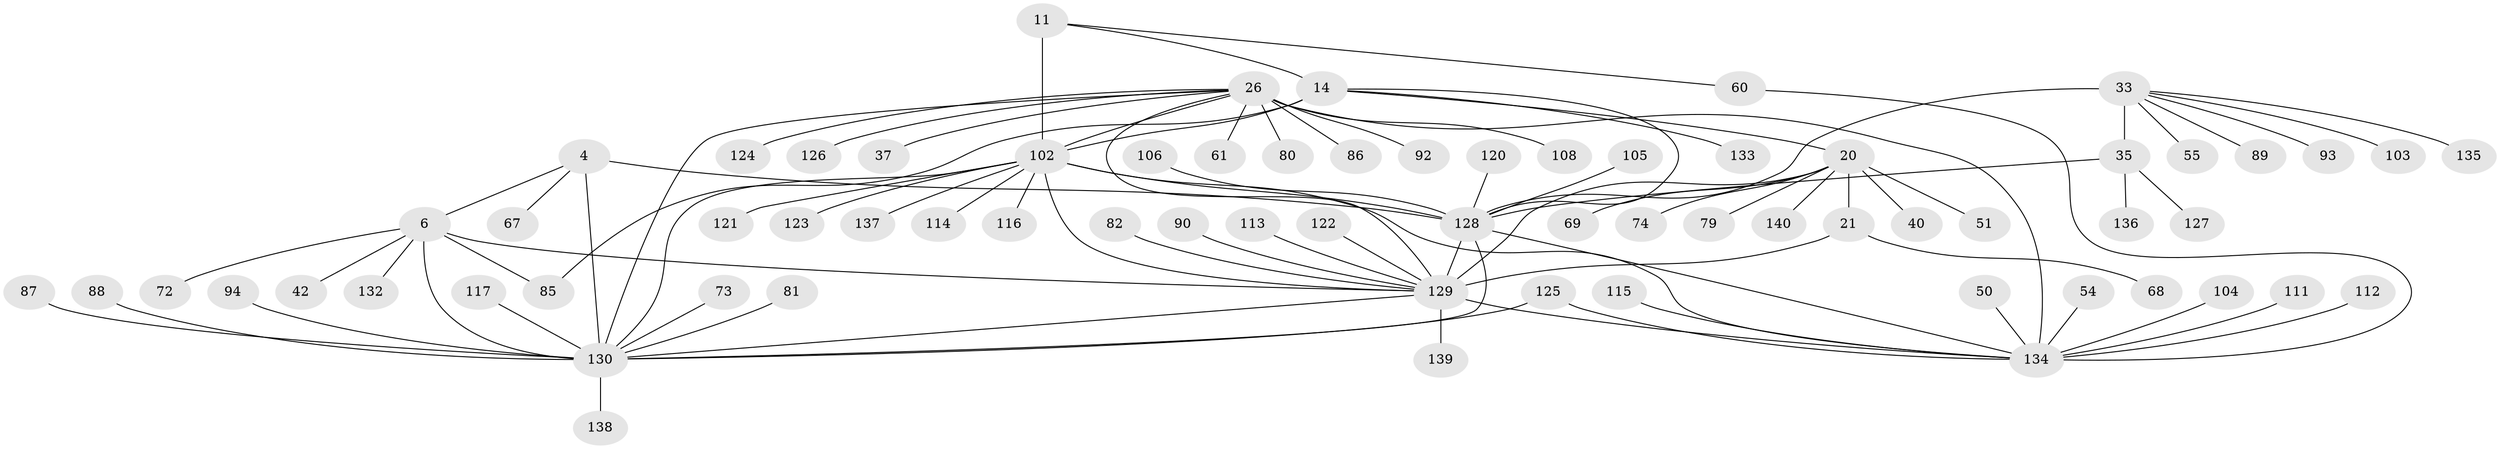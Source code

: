 // original degree distribution, {7: 0.05714285714285714, 13: 0.007142857142857143, 11: 0.02142857142857143, 10: 0.05714285714285714, 14: 0.02142857142857143, 15: 0.007142857142857143, 6: 0.014285714285714285, 9: 0.05, 12: 0.007142857142857143, 8: 0.007142857142857143, 1: 0.5785714285714286, 2: 0.16428571428571428, 3: 0.007142857142857143}
// Generated by graph-tools (version 1.1) at 2025/58/03/04/25 21:58:04]
// undirected, 70 vertices, 88 edges
graph export_dot {
graph [start="1"]
  node [color=gray90,style=filled];
  4 [super="+1"];
  6 [super="+5"];
  11 [super="+8"];
  14 [super="+13"];
  20 [super="+19"];
  21 [super="+16"];
  26 [super="+25+24"];
  33 [super="+29"];
  35 [super="+32"];
  37;
  40;
  42;
  50;
  51;
  54;
  55;
  60;
  61;
  67;
  68;
  69;
  72;
  73;
  74;
  79;
  80;
  81;
  82;
  85;
  86;
  87;
  88;
  89;
  90;
  92;
  93;
  94;
  102 [super="+101"];
  103;
  104;
  105;
  106;
  108;
  111;
  112 [super="+96"];
  113;
  114 [super="+100"];
  115;
  116 [super="+110"];
  117 [super="+45"];
  120;
  121;
  122;
  123;
  124;
  125;
  126;
  127 [super="+38"];
  128 [super="+34+53+78+119+63+65+75+84+91+95+99"];
  129 [super="+18+36+41+52+71"];
  130 [super="+118+107+46+47+57+58+62+66"];
  132 [super="+109"];
  133 [super="+131"];
  134 [super="+28+39+48"];
  135;
  136;
  137;
  138;
  139 [super="+64"];
  140;
  4 -- 6 [weight=4];
  4 -- 67;
  4 -- 128;
  4 -- 130 [weight=6];
  6 -- 42;
  6 -- 72;
  6 -- 85;
  6 -- 132;
  6 -- 130 [weight=6];
  6 -- 129;
  11 -- 14 [weight=4];
  11 -- 60;
  11 -- 102 [weight=6];
  14 -- 85;
  14 -- 20;
  14 -- 133;
  14 -- 128;
  14 -- 102 [weight=6];
  20 -- 21 [weight=4];
  20 -- 40;
  20 -- 51;
  20 -- 69;
  20 -- 79;
  20 -- 74;
  20 -- 140;
  20 -- 129 [weight=6];
  21 -- 68;
  21 -- 129 [weight=6];
  26 -- 86;
  26 -- 124;
  26 -- 61;
  26 -- 37;
  26 -- 108;
  26 -- 92;
  26 -- 80;
  26 -- 126;
  26 -- 130;
  26 -- 134 [weight=12];
  26 -- 129 [weight=2];
  26 -- 102;
  33 -- 35 [weight=4];
  33 -- 55;
  33 -- 103;
  33 -- 135;
  33 -- 89;
  33 -- 93;
  33 -- 128 [weight=6];
  35 -- 136;
  35 -- 127;
  35 -- 128 [weight=6];
  50 -- 134;
  54 -- 134;
  60 -- 134;
  73 -- 130;
  81 -- 130;
  82 -- 129;
  87 -- 130;
  88 -- 130;
  90 -- 129;
  94 -- 130;
  102 -- 128;
  102 -- 129;
  102 -- 130 [weight=2];
  102 -- 134;
  102 -- 137;
  102 -- 114;
  102 -- 116;
  102 -- 121;
  102 -- 123;
  104 -- 134;
  105 -- 128;
  106 -- 128;
  111 -- 134;
  112 -- 134;
  113 -- 129;
  115 -- 134;
  117 -- 130;
  120 -- 128;
  122 -- 129;
  125 -- 130;
  125 -- 134;
  128 -- 130;
  128 -- 129;
  128 -- 134;
  129 -- 130 [weight=2];
  129 -- 139;
  129 -- 134;
  130 -- 138;
}
